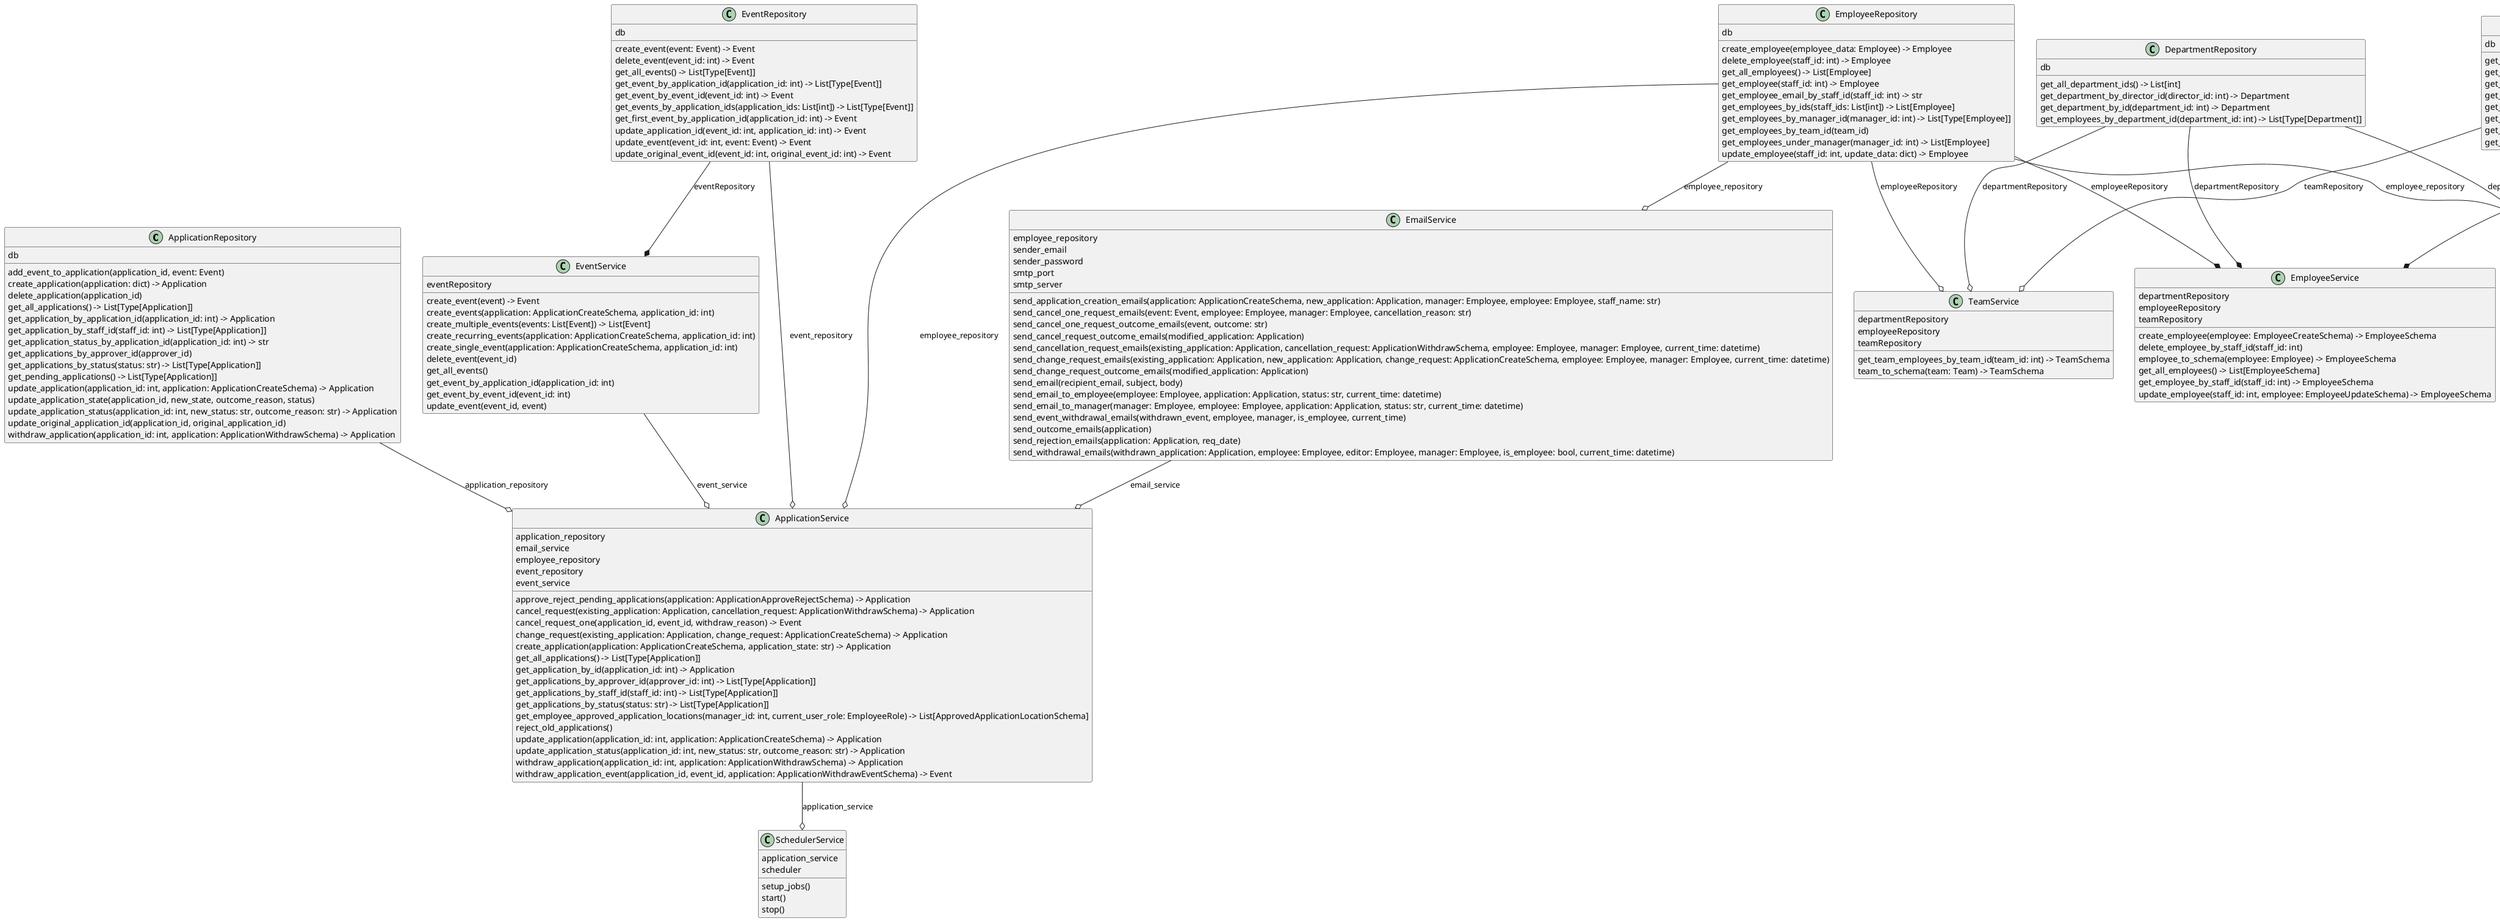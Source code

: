 @startuml classes
set namespaceSeparator none
class "ApplicationRepository" as backend.repositories.ApplicationRepository.ApplicationRepository {
  db
  add_event_to_application(application_id, event: Event)
  create_application(application: dict) -> Application
  delete_application(application_id)
  get_all_applications() -> List[Type[Application]]
  get_application_by_application_id(application_id: int) -> Application
  get_application_by_staff_id(staff_id: int) -> List[Type[Application]]
  get_application_status_by_application_id(application_id: int) -> str
  get_applications_by_approver_id(approver_id)
  get_applications_by_status(status: str) -> List[Type[Application]]
  get_pending_applications() -> List[Type[Application]]
  update_application(application_id: int, application: ApplicationCreateSchema) -> Application
  update_application_state(application_id, new_state, outcome_reason, status)
  update_application_status(application_id: int, new_status: str, outcome_reason: str) -> Application
  update_original_application_id(application_id, original_application_id)
  withdraw_application(application_id: int, application: ApplicationWithdrawSchema) -> Application
}
class "ApplicationService" as backend.services.ApplicationService.ApplicationService {
  application_repository
  email_service
  employee_repository
  event_repository
  event_service
  approve_reject_pending_applications(application: ApplicationApproveRejectSchema) -> Application
  cancel_request(existing_application: Application, cancellation_request: ApplicationWithdrawSchema) -> Application
  cancel_request_one(application_id, event_id, withdraw_reason) -> Event
  change_request(existing_application: Application, change_request: ApplicationCreateSchema) -> Application
  create_application(application: ApplicationCreateSchema, application_state: str) -> Application
  get_all_applications() -> List[Type[Application]]
  get_application_by_id(application_id: int) -> Application
  get_applications_by_approver_id(approver_id: int) -> List[Type[Application]]
  get_applications_by_staff_id(staff_id: int) -> List[Type[Application]]
  get_applications_by_status(status: str) -> List[Type[Application]]
  get_employee_approved_application_locations(manager_id: int, current_user_role: EmployeeRole) -> List[ApprovedApplicationLocationSchema]
  reject_old_applications()
  update_application(application_id: int, application: ApplicationCreateSchema) -> Application
  update_application_status(application_id: int, new_status: str, outcome_reason: str) -> Application
  withdraw_application(application_id: int, application: ApplicationWithdrawSchema) -> Application
  withdraw_application_event(application_id, event_id, application: ApplicationWithdrawEventSchema) -> Event
}
class "DepartmentRepository" as backend.repositories.DepartmentRepository.DepartmentRepository {
  db
  get_all_department_ids() -> List[int]
  get_department_by_director_id(director_id: int) -> Department
  get_department_by_id(department_id: int) -> Department
  get_employees_by_department_id(department_id: int) -> List[Type[Department]]
}
class "DepartmentService" as backend.services.DepartmentService.DepartmentService {
  department_repository
  employee_repository
  team_repository
  department_to_base_schema(department) -> BaseDepartmentInfo
  department_to_schema(department) -> DepartmentSchema
  employee_to_schema(employee) -> BaseEmployeeInfo
  get_department_by_department_id(department_id: int) -> DepartmentSchema
  team_to_base_schema(team) -> BaseTeamInfo
  team_to_schema(team) -> TeamSchema
}
class "EmailService" as backend.services.EmailService.EmailService {
  employee_repository
  sender_email
  sender_password
  smtp_port
  smtp_server
  send_application_creation_emails(application: ApplicationCreateSchema, new_application: Application, manager: Employee, employee: Employee, staff_name: str)
  send_cancel_one_request_emails(event: Event, employee: Employee, manager: Employee, cancellation_reason: str)
  send_cancel_one_request_outcome_emails(event, outcome: str)
  send_cancel_request_outcome_emails(modified_application: Application)
  send_cancellation_request_emails(existing_application: Application, cancellation_request: ApplicationWithdrawSchema, employee: Employee, manager: Employee, current_time: datetime)
  send_change_request_emails(existing_application: Application, new_application: Application, change_request: ApplicationCreateSchema, employee: Employee, manager: Employee, current_time: datetime)
  send_change_request_outcome_emails(modified_application: Application)
  send_email(recipient_email, subject, body)
  send_email_to_employee(employee: Employee, application: Application, status: str, current_time: datetime)
  send_email_to_manager(manager: Employee, employee: Employee, application: Application, status: str, current_time: datetime)
  send_event_withdrawal_emails(withdrawn_event, employee, manager, is_employee, current_time)
  send_outcome_emails(application)
  send_rejection_emails(application: Application, req_date)
  send_withdrawal_emails(withdrawn_application: Application, employee: Employee, editor: Employee, manager: Employee, is_employee: bool, current_time: datetime)
}
class "EmployeeRepository" as backend.repositories.EmployeeRepository.EmployeeRepository {
  db
  create_employee(employee_data: Employee) -> Employee
  delete_employee(staff_id: int) -> Employee
  get_all_employees() -> List[Employee]
  get_employee(staff_id: int) -> Employee
  get_employee_email_by_staff_id(staff_id: int) -> str
  get_employees_by_ids(staff_ids: List[int]) -> List[Employee]
  get_employees_by_manager_id(manager_id: int) -> List[Type[Employee]]
  get_employees_by_team_id(team_id)
  get_employees_under_manager(manager_id: int) -> List[Employee]
  update_employee(staff_id: int, update_data: dict) -> Employee
}
class "EmployeeService" as backend.services.EmployeeService.EmployeeService {
  departmentRepository
  employeeRepository
  teamRepository
  create_employee(employee: EmployeeCreateSchema) -> EmployeeSchema
  delete_employee_by_staff_id(staff_id: int)
  employee_to_schema(employee: Employee) -> EmployeeSchema
  get_all_employees() -> List[EmployeeSchema]
  get_employee_by_staff_id(staff_id: int) -> EmployeeSchema
  update_employee(staff_id: int, employee: EmployeeUpdateSchema) -> EmployeeSchema
}
class "EventRepository" as backend.repositories.EventRepository.EventRepository {
  db
  create_event(event: Event) -> Event
  delete_event(event_id: int) -> Event
  get_all_events() -> List[Type[Event]]
  get_event_by_application_id(application_id: int) -> List[Type[Event]]
  get_event_by_event_id(event_id: int) -> Event
  get_events_by_application_ids(application_ids: List[int]) -> List[Type[Event]]
  get_first_event_by_application_id(application_id: int) -> Event
  update_application_id(event_id: int, application_id: int) -> Event
  update_event(event_id: int, event: Event) -> Event
  update_original_event_id(event_id: int, original_event_id: int) -> Event
}
class "EventService" as backend.services.EventService.EventService {
  eventRepository
  create_event(event) -> Event
  create_events(application: ApplicationCreateSchema, application_id: int)
  create_multiple_events(events: List[Event]) -> List[Event]
  create_recurring_events(application: ApplicationCreateSchema, application_id: int)
  create_single_event(application: ApplicationCreateSchema, application_id: int)
  delete_event(event_id)
  get_all_events()
  get_event_by_application_id(application_id: int)
  get_event_by_event_id(event_id: int)
  update_event(event_id, event)
}
class "SchedulerService" as backend.services.SchedulerService.SchedulerService {
  application_service
  scheduler
  setup_jobs()
  start()
  stop()
}
class "TeamRepository" as backend.repositories.TeamRepository.TeamRepository {
  db
  get_all_team_ids() -> List[int]
  get_child_teams(parent_team_id: int) -> List[Team]
  get_employees_by_team_id(team_id: int) -> List[Type[Team]]
  get_parent_team(team_id: int) -> Optional[Team]
  get_team(team_id: int) -> Optional[Team]
  get_team_by_id(team_id: int) -> Team
  get_team_by_manager_id(manager_id: int) -> Team
  get_teams_by_department_id(department_id)
}
class "TeamService" as backend.services.TeamService.TeamService {
  departmentRepository
  employeeRepository
  teamRepository
  get_team_employees_by_team_id(team_id: int) -> TeamSchema
  team_to_schema(team: Team) -> TeamSchema
}
backend.repositories.DepartmentRepository.DepartmentRepository --* backend.services.EmployeeService.EmployeeService : departmentRepository
backend.repositories.EmployeeRepository.EmployeeRepository --* backend.services.EmployeeService.EmployeeService : employeeRepository
backend.repositories.EventRepository.EventRepository --* backend.services.EventService.EventService : eventRepository
backend.repositories.TeamRepository.TeamRepository --* backend.services.EmployeeService.EmployeeService : teamRepository
backend.repositories.ApplicationRepository.ApplicationRepository --o backend.services.ApplicationService.ApplicationService : application_repository
backend.repositories.DepartmentRepository.DepartmentRepository --o backend.services.DepartmentService.DepartmentService : department_repository
backend.repositories.DepartmentRepository.DepartmentRepository --o backend.services.TeamService.TeamService : departmentRepository
backend.repositories.EmployeeRepository.EmployeeRepository --o backend.services.ApplicationService.ApplicationService : employee_repository
backend.repositories.EmployeeRepository.EmployeeRepository --o backend.services.DepartmentService.DepartmentService : employee_repository
backend.repositories.EmployeeRepository.EmployeeRepository --o backend.services.EmailService.EmailService : employee_repository
backend.repositories.EmployeeRepository.EmployeeRepository --o backend.services.TeamService.TeamService : employeeRepository
backend.repositories.EventRepository.EventRepository --o backend.services.ApplicationService.ApplicationService : event_repository
backend.repositories.TeamRepository.TeamRepository --o backend.services.DepartmentService.DepartmentService : team_repository
backend.repositories.TeamRepository.TeamRepository --o backend.services.TeamService.TeamService : teamRepository
backend.services.ApplicationService.ApplicationService --o backend.services.SchedulerService.SchedulerService : application_service
backend.services.EmailService.EmailService --o backend.services.ApplicationService.ApplicationService : email_service
backend.services.EventService.EventService --o backend.services.ApplicationService.ApplicationService : event_service
@enduml
